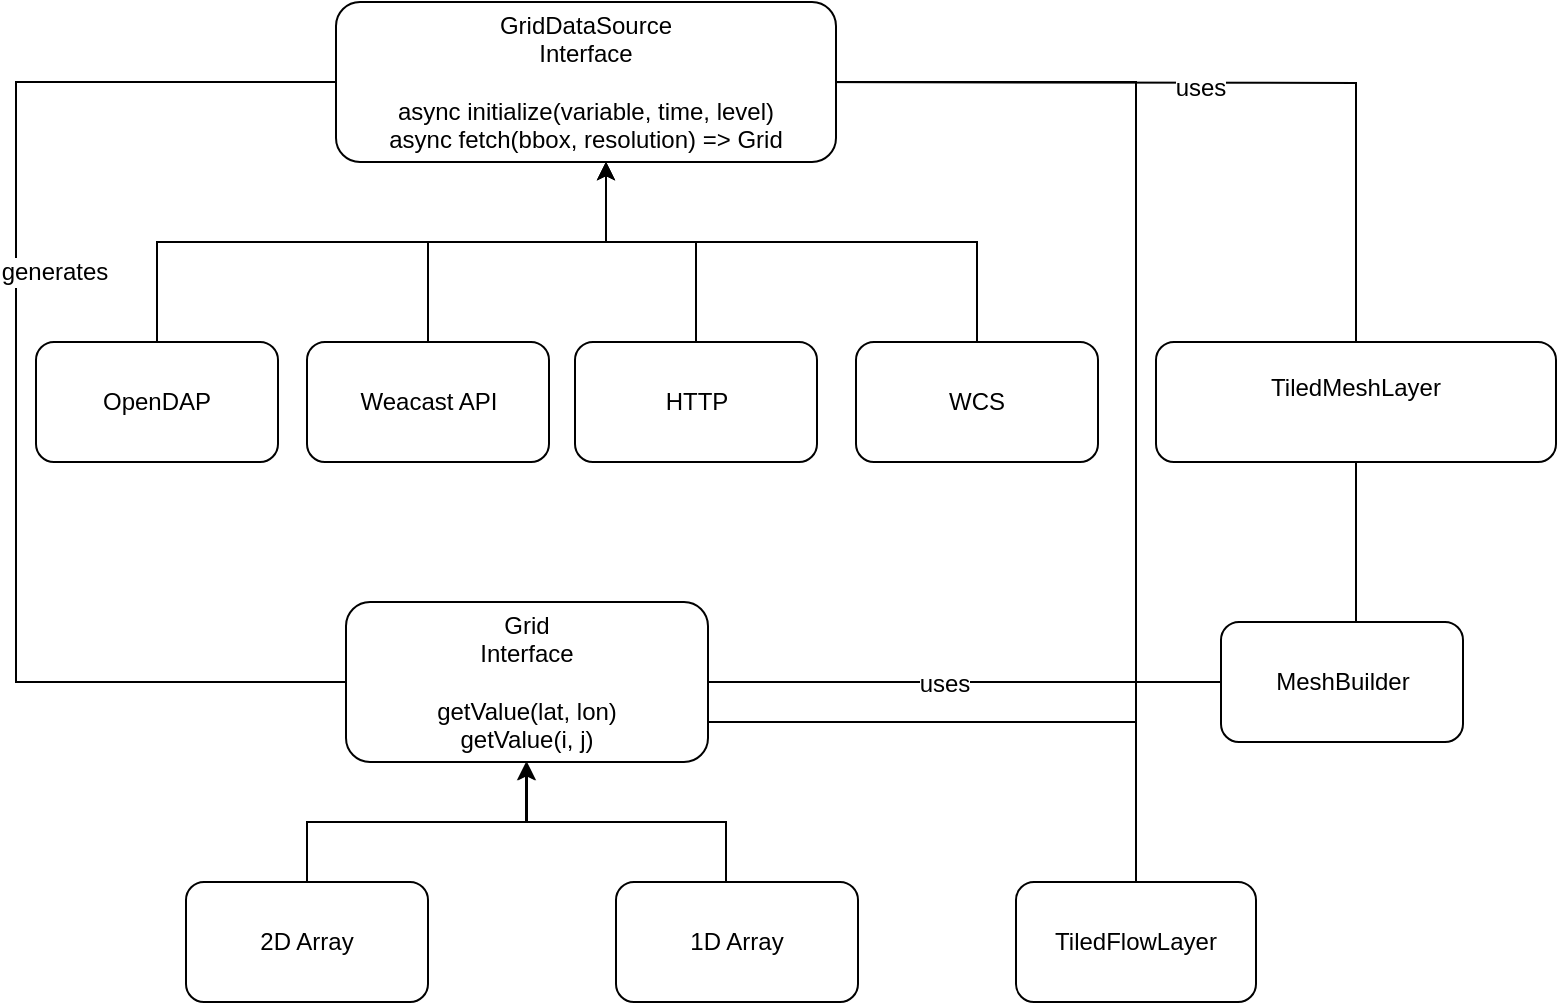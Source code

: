 <mxfile version="12.1.0" type="github" pages="1"><diagram id="gPs2s41Y07IIqCzcLm9W" name="Page-1"><mxGraphModel dx="1422" dy="794" grid="1" gridSize="10" guides="1" tooltips="1" connect="1" arrows="1" fold="1" page="1" pageScale="1" pageWidth="827" pageHeight="1169" math="0" shadow="0"><root><mxCell id="0"/><mxCell id="1" parent="0"/><mxCell id="Ipq9L2rvA38v32CBx3eJ-21" style="edgeStyle=orthogonalEdgeStyle;rounded=0;orthogonalLoop=1;jettySize=auto;html=1;exitX=1;exitY=0.5;exitDx=0;exitDy=0;entryX=0.5;entryY=0;entryDx=0;entryDy=0;endArrow=none;endFill=0;" parent="1" target="Ipq9L2rvA38v32CBx3eJ-17" edge="1"><mxGeometry relative="1" as="geometry"><mxPoint x="425" y="100" as="sourcePoint"/></mxGeometry></mxCell><mxCell id="Ipq9L2rvA38v32CBx3eJ-24" value="uses" style="text;html=1;resizable=0;points=[];align=center;verticalAlign=middle;labelBackgroundColor=#ffffff;" parent="Ipq9L2rvA38v32CBx3eJ-21" vertex="1" connectable="0"><mxGeometry x="-0.004" y="-2" relative="1" as="geometry"><mxPoint as="offset"/></mxGeometry></mxCell><mxCell id="Ipq9L2rvA38v32CBx3eJ-26" style="edgeStyle=orthogonalEdgeStyle;rounded=0;orthogonalLoop=1;jettySize=auto;html=1;exitX=0;exitY=0.5;exitDx=0;exitDy=0;entryX=0;entryY=0.5;entryDx=0;entryDy=0;endArrow=none;endFill=0;" parent="1" target="Ipq9L2rvA38v32CBx3eJ-2" edge="1"><mxGeometry relative="1" as="geometry"><mxPoint x="245" y="100" as="sourcePoint"/><Array as="points"><mxPoint x="40" y="100"/><mxPoint x="40" y="400"/></Array></mxGeometry></mxCell><mxCell id="Ipq9L2rvA38v32CBx3eJ-27" value="generates" style="text;html=1;resizable=0;points=[];align=center;verticalAlign=middle;labelBackgroundColor=#ffffff;" parent="Ipq9L2rvA38v32CBx3eJ-26" vertex="1" connectable="0"><mxGeometry x="-0.443" y="95" relative="1" as="geometry"><mxPoint as="offset"/></mxGeometry></mxCell><mxCell id="Ipq9L2rvA38v32CBx3eJ-1" value="GridDataSource&lt;br&gt;Interface&lt;br&gt;&lt;br&gt;async initialize(variable, time, level)&lt;br&gt;async fetch(bbox, resolution) =&amp;gt; Grid" style="rounded=1;whiteSpace=wrap;html=1;" parent="1" vertex="1"><mxGeometry x="200" y="60" width="250" height="80" as="geometry"/></mxCell><mxCell id="Ipq9L2rvA38v32CBx3eJ-23" style="edgeStyle=none;rounded=0;orthogonalLoop=1;jettySize=auto;html=1;exitX=1;exitY=0.5;exitDx=0;exitDy=0;entryX=0;entryY=0.5;entryDx=0;entryDy=0;endArrow=none;endFill=0;" parent="1" source="Ipq9L2rvA38v32CBx3eJ-2" target="Ipq9L2rvA38v32CBx3eJ-18" edge="1"><mxGeometry relative="1" as="geometry"/></mxCell><mxCell id="Ipq9L2rvA38v32CBx3eJ-25" value="uses" style="text;html=1;resizable=0;points=[];align=center;verticalAlign=middle;labelBackgroundColor=#ffffff;" parent="Ipq9L2rvA38v32CBx3eJ-23" vertex="1" connectable="0"><mxGeometry x="-0.083" y="-1" relative="1" as="geometry"><mxPoint as="offset"/></mxGeometry></mxCell><mxCell id="Ipq9L2rvA38v32CBx3eJ-31" style="edgeStyle=orthogonalEdgeStyle;rounded=0;orthogonalLoop=1;jettySize=auto;html=1;exitX=1;exitY=0.5;exitDx=0;exitDy=0;entryX=0.5;entryY=0;entryDx=0;entryDy=0;endArrow=none;endFill=0;" parent="1" source="Ipq9L2rvA38v32CBx3eJ-2" target="Ipq9L2rvA38v32CBx3eJ-28" edge="1"><mxGeometry relative="1" as="geometry"><Array as="points"><mxPoint x="386" y="420"/><mxPoint x="600" y="420"/></Array></mxGeometry></mxCell><mxCell id="Ipq9L2rvA38v32CBx3eJ-2" value="Grid&lt;br&gt;Interface&lt;br&gt;&lt;br&gt;getValue(lat, lon)&lt;br&gt;getValue(i, j)&lt;br&gt;" style="rounded=1;whiteSpace=wrap;html=1;" parent="1" vertex="1"><mxGeometry x="205" y="360" width="181" height="80" as="geometry"/></mxCell><mxCell id="Ipq9L2rvA38v32CBx3eJ-5" style="edgeStyle=orthogonalEdgeStyle;rounded=0;orthogonalLoop=1;jettySize=auto;html=1;exitX=0.5;exitY=0;exitDx=0;exitDy=0;" parent="1" source="Ipq9L2rvA38v32CBx3eJ-3" edge="1"><mxGeometry relative="1" as="geometry"><mxPoint x="335" y="140" as="targetPoint"/><Array as="points"><mxPoint x="111" y="180"/><mxPoint x="335" y="180"/></Array></mxGeometry></mxCell><mxCell id="Ipq9L2rvA38v32CBx3eJ-3" value="OpenDAP" style="rounded=1;whiteSpace=wrap;html=1;" parent="1" vertex="1"><mxGeometry x="50" y="230" width="121" height="60" as="geometry"/></mxCell><mxCell id="Ipq9L2rvA38v32CBx3eJ-9" style="edgeStyle=orthogonalEdgeStyle;rounded=0;orthogonalLoop=1;jettySize=auto;html=1;exitX=0.5;exitY=0;exitDx=0;exitDy=0;" parent="1" source="Ipq9L2rvA38v32CBx3eJ-4" edge="1"><mxGeometry relative="1" as="geometry"><mxPoint x="335" y="140" as="targetPoint"/><Array as="points"><mxPoint x="246" y="180"/><mxPoint x="335" y="180"/></Array></mxGeometry></mxCell><mxCell id="Ipq9L2rvA38v32CBx3eJ-4" value="Weacast API" style="rounded=1;whiteSpace=wrap;html=1;" parent="1" vertex="1"><mxGeometry x="185.5" y="230" width="121" height="60" as="geometry"/></mxCell><mxCell id="Ipq9L2rvA38v32CBx3eJ-10" style="edgeStyle=orthogonalEdgeStyle;rounded=0;orthogonalLoop=1;jettySize=auto;html=1;entryX=0.5;entryY=1;entryDx=0;entryDy=0;exitX=0.5;exitY=0;exitDx=0;exitDy=0;" parent="1" source="1gHcryzpPY1a2P8P9tBk-1" edge="1"><mxGeometry relative="1" as="geometry"><mxPoint x="335" y="140" as="targetPoint"/><Array as="points"><mxPoint x="521" y="180"/><mxPoint x="335" y="180"/></Array><mxPoint x="495" y="210" as="sourcePoint"/></mxGeometry></mxCell><mxCell id="1gHcryzpPY1a2P8P9tBk-3" style="edgeStyle=orthogonalEdgeStyle;rounded=0;orthogonalLoop=1;jettySize=auto;html=1;exitX=0.5;exitY=0;exitDx=0;exitDy=0;entryX=0.54;entryY=1.05;entryDx=0;entryDy=0;entryPerimeter=0;endArrow=none;endFill=0;" edge="1" parent="1" source="Ipq9L2rvA38v32CBx3eJ-7" target="Ipq9L2rvA38v32CBx3eJ-1"><mxGeometry relative="1" as="geometry"><Array as="points"><mxPoint x="380" y="180"/><mxPoint x="335" y="180"/></Array></mxGeometry></mxCell><mxCell id="Ipq9L2rvA38v32CBx3eJ-7" value="HTTP" style="rounded=1;whiteSpace=wrap;html=1;" parent="1" vertex="1"><mxGeometry x="319.5" y="230" width="121" height="60" as="geometry"/></mxCell><mxCell id="Ipq9L2rvA38v32CBx3eJ-13" style="edgeStyle=orthogonalEdgeStyle;rounded=0;orthogonalLoop=1;jettySize=auto;html=1;exitX=0.5;exitY=0;exitDx=0;exitDy=0;" parent="1" source="Ipq9L2rvA38v32CBx3eJ-11" target="Ipq9L2rvA38v32CBx3eJ-2" edge="1"><mxGeometry relative="1" as="geometry"><Array as="points"><mxPoint x="395" y="470"/><mxPoint x="295" y="470"/></Array></mxGeometry></mxCell><mxCell id="Ipq9L2rvA38v32CBx3eJ-11" value="1D Array" style="rounded=1;whiteSpace=wrap;html=1;" parent="1" vertex="1"><mxGeometry x="340" y="500" width="121" height="60" as="geometry"/></mxCell><mxCell id="Ipq9L2rvA38v32CBx3eJ-14" style="edgeStyle=orthogonalEdgeStyle;rounded=0;orthogonalLoop=1;jettySize=auto;html=1;exitX=0.5;exitY=0;exitDx=0;exitDy=0;entryX=0.5;entryY=1;entryDx=0;entryDy=0;" parent="1" source="Ipq9L2rvA38v32CBx3eJ-12" target="Ipq9L2rvA38v32CBx3eJ-2" edge="1"><mxGeometry relative="1" as="geometry"><mxPoint x="295" y="450" as="targetPoint"/></mxGeometry></mxCell><mxCell id="Ipq9L2rvA38v32CBx3eJ-12" value="2D Array" style="rounded=1;whiteSpace=wrap;html=1;" parent="1" vertex="1"><mxGeometry x="125" y="500" width="121" height="60" as="geometry"/></mxCell><mxCell id="Ipq9L2rvA38v32CBx3eJ-22" style="edgeStyle=orthogonalEdgeStyle;rounded=0;orthogonalLoop=1;jettySize=auto;html=1;exitX=0.5;exitY=1;exitDx=0;exitDy=0;entryX=0.5;entryY=0;entryDx=0;entryDy=0;endArrow=none;endFill=0;" parent="1" source="Ipq9L2rvA38v32CBx3eJ-17" target="Ipq9L2rvA38v32CBx3eJ-18" edge="1"><mxGeometry relative="1" as="geometry"><Array as="points"><mxPoint x="710" y="370"/></Array></mxGeometry></mxCell><mxCell id="Ipq9L2rvA38v32CBx3eJ-17" value="TiledMeshLayer&lt;br&gt;&lt;br&gt;" style="rounded=1;whiteSpace=wrap;html=1;" parent="1" vertex="1"><mxGeometry x="610" y="230" width="200" height="60" as="geometry"/></mxCell><mxCell id="Ipq9L2rvA38v32CBx3eJ-18" value="MeshBuilder" style="rounded=1;whiteSpace=wrap;html=1;" parent="1" vertex="1"><mxGeometry x="642.5" y="370" width="121" height="60" as="geometry"/></mxCell><mxCell id="Ipq9L2rvA38v32CBx3eJ-30" style="edgeStyle=orthogonalEdgeStyle;rounded=0;orthogonalLoop=1;jettySize=auto;html=1;exitX=0.5;exitY=0;exitDx=0;exitDy=0;entryX=1;entryY=0.5;entryDx=0;entryDy=0;endArrow=none;endFill=0;" parent="1" source="Ipq9L2rvA38v32CBx3eJ-28" target="Ipq9L2rvA38v32CBx3eJ-1" edge="1"><mxGeometry relative="1" as="geometry"><Array as="points"><mxPoint x="600" y="100"/></Array></mxGeometry></mxCell><mxCell id="Ipq9L2rvA38v32CBx3eJ-28" value="TiledFlowLayer" style="rounded=1;whiteSpace=wrap;html=1;" parent="1" vertex="1"><mxGeometry x="540" y="500" width="120" height="60" as="geometry"/></mxCell><mxCell id="1gHcryzpPY1a2P8P9tBk-1" value="WCS" style="rounded=1;whiteSpace=wrap;html=1;" vertex="1" parent="1"><mxGeometry x="460" y="230" width="121" height="60" as="geometry"/></mxCell></root></mxGraphModel></diagram></mxfile>